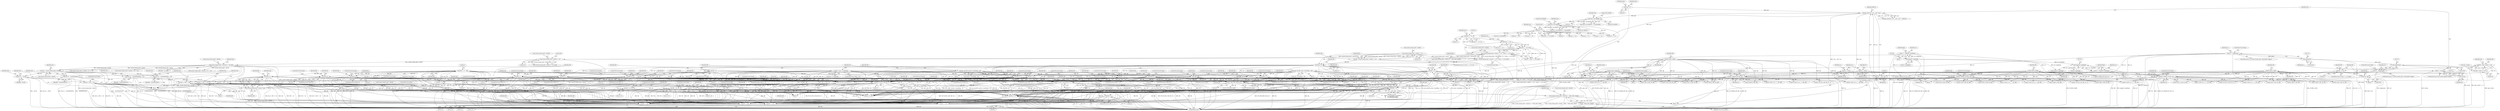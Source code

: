digraph "0_linux_a8b0ca17b80e92faab46ee7179ba9e99ccb61233_42@API" {
"1001869" [label="(Call,current_thread_info()->xfsr[0] &= ~(FSR_CEXC_MASK))"];
"1001824" [label="(Call,current_thread_info()->xfsr[0] = xfsr)"];
"1001818" [label="(Call,xfsr |= (XR << 36))"];
"1001815" [label="(Call,xfsr &= ~0x3000000000UL)"];
"1001764" [label="(Call,xfsr = current_thread_info()->xfsr[0])"];
"1001045" [label="(Call,current_thread_info()->xfsr[0] &= ~0x1c000)"];
"1001030" [label="(Call,current_thread_info()->xfsr[0] >> 14)"];
"1000618" [label="(Call,current_thread_info()->xfsr[0] >> (30 + ((insn >> 10) & 0x6)))"];
"1000626" [label="(Call,(insn >> 10) & 0x6)"];
"1000627" [label="(Call,insn >> 10)"];
"1000602" [label="(Call,insn >> 11)"];
"1000570" [label="(Call,insn >> 5)"];
"1000560" [label="(Call,insn & 0xc1f80000)"];
"1000232" [label="(Call,insn & 0xc1f80000)"];
"1000222" [label="(Call,get_user(insn, (u32 __user *) pc))"];
"1000166" [label="(Call,insn = 0)"];
"1000224" [label="(Call,(u32 __user *) pc)"];
"1000215" [label="(Call,pc = (u32)pc)"];
"1000217" [label="(Call,(u32)pc)"];
"1000154" [label="(Call,pc = regs->tpc)"];
"1000608" [label="(Call,current_thread_info()->xfsr[0] >> 10)"];
"1001820" [label="(Call,XR << 36)"];
"1000815" [label="(Call,XR & 2)"];
"1000746" [label="(Call,(XR >> 2) ^ XR)"];
"1000747" [label="(Call,XR >> 2)"];
"1000737" [label="(Call,XR &= 0xf)"];
"1000734" [label="(Call,XR >>= 4)"];
"1000721" [label="(Call,XR = regs->tstate >> 32)"];
"1000723" [label="(Call,regs->tstate >> 32)"];
"1000654" [label="(Call,XR == 1)"];
"1000631" [label="(Call,XR &= 3)"];
"1000606" [label="(Call,XR = current_thread_info()->xfsr[0] >> 10)"];
"1000616" [label="(Call,XR = current_thread_info()->xfsr[0] >> (30 + ((insn >> 10) & 0x6)))"];
"1000761" [label="(Call,XR & 4)"];
"1000883" [label="(Call,get_user(XR, &win32->locals[freg - 16]))"];
"1000684" [label="(Call,XR & 2)"];
"1001734" [label="(Call,XR == 3)"];
"1001727" [label="(Call,FP_CMP_Q(XR, QB, QA, 3))"];
"1000947" [label="(Call,XR < 0)"];
"1000908" [label="(Call,get_user(XR, &win->locals[freg - 16]))"];
"1000856" [label="(Call,XR = regs->u_regs[freg])"];
"1000848" [label="(Call,XR = 0)"];
"1000657" [label="(Call,XR == 2)"];
"1000693" [label="(Call,XR == 2)"];
"1000938" [label="(Call,XR <= 0)"];
"1000788" [label="(Call,XR & 5)"];
"1000806" [label="(Call,XR & 8)"];
"1000675" [label="(Call,XR == 1)"];
"1000797" [label="(Call,XR & 1)"];
"1000702" [label="(Call,XR == 3)"];
"1000930" [label="(Call,!XR)"];
"1000771" [label="(Call,XR & 4)"];
"1000666" [label="(Call,XR & 1)"];
"1000193" [label="(Call,FP_DECL_Q(QB))"];
"1001230" [label="(Call,FP_UNPACK_QP (QB, rs2))"];
"1001020" [label="(Call,rs2 = NULL)"];
"1001188" [label="(Call,rs2 = (argp)&f->regs[freg])"];
"1001190" [label="(Call,(argp)&f->regs[freg])"];
"1001095" [label="(Call,(argp)&f->regs[freg])"];
"1001215" [label="(Call,rs2 = (argp)&zero)"];
"1001217" [label="(Call,(argp)&zero)"];
"1001122" [label="(Call,(argp)&zero)"];
"1001133" [label="(Call,FP_UNPACK_QP (QA, rs1))"];
"1000191" [label="(Call,FP_DECL_Q(QA))"];
"1001120" [label="(Call,rs1 = (argp)&zero)"];
"1001093" [label="(Call,rs1 = (argp)&f->regs[freg])"];
"1001016" [label="(Call,rs1 = NULL)"];
"1001634" [label="(Call,XR = rs2->d)"];
"1001601" [label="(Call,FP_TO_INT_D (XR, DB, 64, 1))"];
"1000187" [label="(Call,FP_DECL_D(DB))"];
"1001235" [label="(Call,FP_UNPACK_DP (DB, rs2))"];
"1001776" [label="(Call,XR = 2)"];
"1001608" [label="(Call,FP_TO_INT_Q (XR, QB, 64, 1))"];
"1001641" [label="(Call,XR = rs2->d)"];
"1001594" [label="(Call,FP_TO_INT_S (XR, SB, 64, 1))"];
"1000181" [label="(Call,FP_DECL_S(SB))"];
"1001240" [label="(Call,FP_UNPACK_SP (SB, rs2))"];
"1001627" [label="(Call,XR = rs2->d)"];
"1001772" [label="(Call,XR == -1)"];
"1001774" [label="(Call,-1)"];
"1001808" [label="(Call,xfsr |= (XR << 34))"];
"1001805" [label="(Call,xfsr &= ~0xc00000000UL)"];
"1001810" [label="(Call,XR << 34)"];
"1001798" [label="(Call,xfsr |= (XR << 32))"];
"1001795" [label="(Call,xfsr &= ~0x300000000UL)"];
"1001800" [label="(Call,XR << 32)"];
"1001788" [label="(Call,xfsr |= (XR << 10))"];
"1001785" [label="(Call,xfsr &= ~0xc00)"];
"1001790" [label="(Call,XR << 10)"];
"1001875" [label="(Call,~(FSR_CEXC_MASK))"];
"1000187" [label="(Call,FP_DECL_D(DB))"];
"1000692" [label="(ControlStructure,if (XR == 2))"];
"1000801" [label="(Identifier,IR)"];
"1000563" [label="(Literal,0x81a80000)"];
"1000156" [label="(Call,regs->tpc)"];
"1000944" [label="(ControlStructure,break;)"];
"1001219" [label="(Call,&zero)"];
"1001811" [label="(Identifier,XR)"];
"1000168" [label="(Literal,0)"];
"1001803" [label="(ControlStructure,break;)"];
"1000858" [label="(Call,regs->u_regs[freg])"];
"1000953" [label="(ControlStructure,break;)"];
"1001766" [label="(Call,current_thread_info()->xfsr[0])"];
"1001823" [label="(ControlStructure,break;)"];
"1000774" [label="(Identifier,freg)"];
"1000655" [label="(Identifier,XR)"];
"1001879" [label="(Identifier,regs)"];
"1001809" [label="(Identifier,xfsr)"];
"1001264" [label="(Call,current_thread_info()->xfsr[0] |= (6 << 14))"];
"1001788" [label="(Call,xfsr |= (XR << 10))"];
"1001120" [label="(Call,rs1 = (argp)&zero)"];
"1000685" [label="(Identifier,XR)"];
"1001133" [label="(Call,FP_UNPACK_QP (QA, rs1))"];
"1001410" [label="(Call,FP_SUB_Q (QR, QA, QB))"];
"1000628" [label="(Identifier,insn)"];
"1000616" [label="(Call,XR = current_thread_info()->xfsr[0] >> (30 + ((insn >> 10) & 0x6)))"];
"1001063" [label="(Block,)"];
"1000235" [label="(Literal,0x81a00000)"];
"1001104" [label="(Identifier,flags)"];
"1000767" [label="(ControlStructure,break;)"];
"1000665" [label="(ControlStructure,if (XR & 1))"];
"1001608" [label="(Call,FP_TO_INT_Q (XR, QB, 64, 1))"];
"1000166" [label="(Call,insn = 0)"];
"1000654" [label="(Call,XR == 1)"];
"1001416" [label="(Call,FP_MUL_S (SR, SA, SB))"];
"1001786" [label="(Identifier,xfsr)"];
"1000559" [label="(Call,(insn & 0xc1f80000) == 0x81a80000)"];
"1000841" [label="(Call,insn >> 14)"];
"1000672" [label="(ControlStructure,break;)"];
"1001199" [label="(Identifier,flags)"];
"1000805" [label="(ControlStructure,if (XR & 8))"];
"1000708" [label="(ControlStructure,break;)"];
"1000790" [label="(Literal,5)"];
"1001634" [label="(Call,XR = rs2->d)"];
"1001741" [label="(Identifier,insn)"];
"1000639" [label="(Call,insn >> 14)"];
"1000931" [label="(Identifier,XR)"];
"1001134" [label="(Identifier,QA)"];
"1000182" [label="(Identifier,SB)"];
"1001070" [label="(Call,current_thread_info()->xfsr[0] |= (6 << 14))"];
"1000219" [label="(Identifier,pc)"];
"1001822" [label="(Literal,36)"];
"1001611" [label="(Literal,64)"];
"1000155" [label="(Identifier,pc)"];
"1000799" [label="(Literal,1)"];
"1000788" [label="(Call,XR & 5)"];
"1001870" [label="(Call,current_thread_info()->xfsr[0])"];
"1000867" [label="(Block,)"];
"1000676" [label="(Identifier,XR)"];
"1000607" [label="(Identifier,XR)"];
"1000631" [label="(Call,XR &= 3)"];
"1000601" [label="(Call,(insn >> 11) & 3)"];
"1000667" [label="(Identifier,XR)"];
"1001729" [label="(Identifier,QB)"];
"1000792" [label="(Identifier,IR)"];
"1000627" [label="(Call,insn >> 10)"];
"1001243" [label="(ControlStructure,break;)"];
"1001699" [label="(Call,FP_CONV (S, D, 1, 1, SR, DB))"];
"1000154" [label="(Call,pc = regs->tpc)"];
"1000683" [label="(ControlStructure,if (XR & 2))"];
"1000909" [label="(Identifier,XR)"];
"1000751" [label="(Literal,2)"];
"1001230" [label="(Call,FP_UNPACK_QP (QB, rs2))"];
"1001018" [label="(Identifier,NULL)"];
"1000569" [label="(Call,(insn >> 5) & 0x1ff)"];
"1000226" [label="(Identifier,pc)"];
"1001610" [label="(Identifier,QB)"];
"1001636" [label="(Call,rs2->d)"];
"1001121" [label="(Identifier,rs1)"];
"1000703" [label="(Identifier,XR)"];
"1001597" [label="(Literal,64)"];
"1001215" [label="(Call,rs2 = (argp)&zero)"];
"1001470" [label="(Call,FP_DIV_D (DR, DA, DB))"];
"1001017" [label="(Identifier,rs1)"];
"1000940" [label="(Literal,0)"];
"1001629" [label="(Call,rs2->d)"];
"1001734" [label="(Call,XR == 3)"];
"1000772" [label="(Identifier,XR)"];
"1001774" [label="(Call,-1)"];
"1001708" [label="(Call,FP_CONV (S, Q, 1, 2, SR, QB))"];
"1000629" [label="(Literal,10)"];
"1000681" [label="(ControlStructure,break;)"];
"1001189" [label="(Identifier,rs2)"];
"1000697" [label="(Identifier,IR)"];
"1001143" [label="(Call,FP_UNPACK_SP (SA, rs1))"];
"1001821" [label="(Identifier,XR)"];
"1001021" [label="(Identifier,rs2)"];
"1001643" [label="(Call,rs2->d)"];
"1000239" [label="(Call,insn >> 5)"];
"1000711" [label="(Call,insn >> 14)"];
"1000910" [label="(Call,&win->locals[freg - 16])"];
"1000224" [label="(Call,(u32 __user *) pc)"];
"1000161" [label="(Identifier,tstate)"];
"1001771" [label="(ControlStructure,if (XR == -1))"];
"1000570" [label="(Call,insn >> 5)"];
"1001606" [label="(ControlStructure,break;)"];
"1000561" [label="(Identifier,insn)"];
"1000762" [label="(Identifier,XR)"];
"1001242" [label="(Identifier,rs2)"];
"1001598" [label="(Literal,1)"];
"1001792" [label="(Literal,10)"];
"1000735" [label="(Identifier,XR)"];
"1001165" [label="(Call,current_thread_info()->xfsr[0] |= (6 << 14))"];
"1000951" [label="(Identifier,IR)"];
"1001237" [label="(Identifier,rs2)"];
"1001783" [label="(Block,)"];
"1000632" [label="(Identifier,XR)"];
"1001031" [label="(Call,current_thread_info()->xfsr[0])"];
"1001192" [label="(Call,&f->regs[freg])"];
"1001632" [label="(ControlStructure,break;)"];
"1001429" [label="(Call,FP_CONV (D, S, 1, 1, DB, SB))"];
"1000748" [label="(Identifier,XR)"];
"1000666" [label="(Call,XR & 1)"];
"1000657" [label="(Call,XR == 2)"];
"1001641" [label="(Call,XR = rs2->d)"];
"1001869" [label="(Call,current_thread_info()->xfsr[0] &= ~(FSR_CEXC_MASK))"];
"1001799" [label="(Identifier,xfsr)"];
"1000171" [label="(Identifier,type)"];
"1001793" [label="(ControlStructure,break;)"];
"1000694" [label="(Identifier,XR)"];
"1001800" [label="(Call,XR << 32)"];
"1000231" [label="(Call,(insn & 0xc1f80000) == 0x81a00000)"];
"1000933" [label="(Identifier,IR)"];
"1000690" [label="(ControlStructure,break;)"];
"1000919" [label="(Identifier,IR)"];
"1001831" [label="(ControlStructure,break;)"];
"1000736" [label="(Literal,4)"];
"1000796" [label="(ControlStructure,if (XR & 1))"];
"1000765" [label="(Identifier,IR)"];
"1001736" [label="(Literal,3)"];
"1001016" [label="(Call,rs1 = NULL)"];
"1001236" [label="(Identifier,DB)"];
"1001748" [label="(Call,FP_ISSIGNAN_Q(QB))"];
"1001122" [label="(Call,(argp)&zero)"];
"1000668" [label="(Literal,1)"];
"1001813" [label="(ControlStructure,break;)"];
"1000574" [label="(Block,)"];
"1000677" [label="(Literal,1)"];
"1000737" [label="(Call,XR &= 0xf)"];
"1001717" [label="(Call,FP_CONV (D, Q, 1, 2, DR, QB))"];
"1000845" [label="(ControlStructure,if (!freg))"];
"1000747" [label="(Call,XR >> 2)"];
"1001731" [label="(Literal,3)"];
"1001437" [label="(Call,FP_MUL_D (DR, DA, DB))"];
"1001380" [label="(Call,FP_ADD_S (SR, SA, SB))"];
"1000191" [label="(Call,FP_DECL_Q(QA))"];
"1000695" [label="(Literal,2)"];
"1000929" [label="(ControlStructure,if (!XR))"];
"1001599" [label="(ControlStructure,break;)"];
"1000675" [label="(Call,XR == 1)"];
"1000701" [label="(ControlStructure,if (XR == 3))"];
"1001216" [label="(Identifier,rs2)"];
"1000969" [label="(Call,current_thread_info()->xfsr[0] &= ~(FSR_CEXC_MASK))"];
"1000232" [label="(Call,insn & 0xc1f80000)"];
"1000812" [label="(ControlStructure,break;)"];
"1001217" [label="(Call,(argp)&zero)"];
"1000722" [label="(Identifier,XR)"];
"1001206" [label="(ControlStructure,if (!(current_thread_info()->fpsaved[0] & flags)))"];
"1000738" [label="(Identifier,XR)"];
"1001628" [label="(Identifier,XR)"];
"1001378" [label="(Block,)"];
"1000797" [label="(Call,XR & 1)"];
"1000807" [label="(Identifier,XR)"];
"1000949" [label="(Literal,0)"];
"1001824" [label="(Call,current_thread_info()->xfsr[0] = xfsr)"];
"1000656" [label="(Literal,1)"];
"1000188" [label="(Identifier,DB)"];
"1001764" [label="(Call,xfsr = current_thread_info()->xfsr[0])"];
"1000798" [label="(Identifier,XR)"];
"1000794" [label="(ControlStructure,break;)"];
"1001240" [label="(Call,FP_UNPACK_SP (SB, rs2))"];
"1000894" [label="(Block,)"];
"1001690" [label="(Call,FP_CONV (Q, D, 2, 1, QR, DB))"];
"1001450" [label="(Call,FP_CONV (Q, D, 2, 1, QB, DB))"];
"1001805" [label="(Call,xfsr &= ~0xc00000000UL)"];
"1000856" [label="(Call,XR = regs->u_regs[freg])"];
"1000730" [label="(Call,insn >> 5)"];
"1001136" [label="(ControlStructure,break;)"];
"1001238" [label="(ControlStructure,break;)"];
"1000848" [label="(Call,XR = 0)"];
"1000693" [label="(Call,XR == 2)"];
"1001672" [label="(Call,FP_CONV (D, S, 1, 1, DR, SB))"];
"1000194" [label="(Identifier,QB)"];
"1001228" [label="(Block,)"];
"1001806" [label="(Identifier,xfsr)"];
"1000849" [label="(Identifier,XR)"];
"1001820" [label="(Call,XR << 36)"];
"1001642" [label="(Identifier,XR)"];
"1001241" [label="(Identifier,SB)"];
"1000560" [label="(Call,insn & 0xc1f80000)"];
"1001727" [label="(Call,FP_CMP_Q(XR, QB, QA, 3))"];
"1001875" [label="(Call,~(FSR_CEXC_MASK))"];
"1000603" [label="(Identifier,insn)"];
"1000806" [label="(Call,XR & 8)"];
"1001135" [label="(Identifier,rs1)"];
"1000745" [label="(Call,((XR >> 2) ^ XR) & 2)"];
"1001773" [label="(Identifier,XR)"];
"1000939" [label="(Identifier,XR)"];
"1000217" [label="(Call,(u32)pc)"];
"1000702" [label="(Call,XR == 3)"];
"1000196" [label="(Identifier,QR)"];
"1000602" [label="(Call,insn >> 11)"];
"1001772" [label="(Call,XR == -1)"];
"1001776" [label="(Call,XR = 2)"];
"1001482" [label="(Call,FP_SQRT_S (SR, SB))"];
"1000908" [label="(Call,get_user(XR, &win->locals[freg - 16]))"];
"1001476" [label="(Call,FP_DIV_Q (QR, QA, QB))"];
"1000571" [label="(Identifier,insn)"];
"1001025" [label="(Identifier,rd)"];
"1001188" [label="(Call,rs2 = (argp)&f->regs[freg])"];
"1001055" [label="(Call,insn >> 14)"];
"1000771" [label="(Call,XR & 4)"];
"1001775" [label="(Literal,1)"];
"1001587" [label="(Call,FP_TO_INT_Q (IR, QB, 32, 1))"];
"1000935" [label="(ControlStructure,break;)"];
"1000624" [label="(Call,30 + ((insn >> 10) & 0x6))"];
"1001022" [label="(Identifier,NULL)"];
"1001735" [label="(Identifier,XR)"];
"1000773" [label="(Literal,4)"];
"1000573" [label="(Literal,0x1ff)"];
"1001095" [label="(Call,(argp)&f->regs[freg])"];
"1000808" [label="(Literal,8)"];
"1000215" [label="(Call,pc = (u32)pc)"];
"1000885" [label="(Call,&win32->locals[freg - 16])"];
"1000221" [label="(Call,get_user(insn, (u32 __user *) pc) != -EFAULT)"];
"1000763" [label="(Literal,4)"];
"1000630" [label="(Literal,0x6)"];
"1000803" [label="(ControlStructure,break;)"];
"1001613" [label="(ControlStructure,break;)"];
"1001785" [label="(Call,xfsr &= ~0xc00)"];
"1001830" [label="(Identifier,xfsr)"];
"1000760" [label="(ControlStructure,if (XR & 4))"];
"1001601" [label="(Call,FP_TO_INT_D (XR, DB, 64, 1))"];
"1000609" [label="(Call,current_thread_info()->xfsr[0])"];
"1001816" [label="(Identifier,xfsr)"];
"1000222" [label="(Call,get_user(insn, (u32 __user *) pc))"];
"1001840" [label="(Call,rd->d = XR)"];
"1000606" [label="(Call,XR = current_thread_info()->xfsr[0] >> 10)"];
"1000824" [label="(Call,insn >> 14)"];
"1000946" [label="(ControlStructure,if (XR < 0))"];
"1000721" [label="(Call,XR = regs->tstate >> 32)"];
"1001443" [label="(Call,FP_CONV (Q, D, 2, 1, QA, DA))"];
"1001728" [label="(Identifier,XR)"];
"1000674" [label="(ControlStructure,if (XR == 1))"];
"1000930" [label="(Call,!XR)"];
"1000659" [label="(Literal,2)"];
"1001404" [label="(Call,FP_SUB_D (DR, DA, DB))"];
"1001036" [label="(Literal,14)"];
"1000686" [label="(Literal,2)"];
"1000816" [label="(Identifier,XR)"];
"1001487" [label="(Call,FP_SQRT_D (DR, DB))"];
"1000688" [label="(Identifier,IR)"];
"1001808" [label="(Call,xfsr |= (XR << 34))"];
"1000815" [label="(Call,XR & 2)"];
"1001798" [label="(Call,xfsr |= (XR << 32))"];
"1001051" [label="(Identifier,~0x1c000)"];
"1001221" [label="(ControlStructure,break;)"];
"1000727" [label="(Literal,32)"];
"1001131" [label="(Block,)"];
"1000770" [label="(Call,(XR & 4) || freg)"];
"1000605" [label="(Literal,3)"];
"1001111" [label="(ControlStructure,if (!(current_thread_info()->fpsaved[0] & flags)))"];
"1001126" [label="(ControlStructure,break;)"];
"1001894" [label="(MethodReturn,int)"];
"1001602" [label="(Identifier,XR)"];
"1001029" [label="(Call,(current_thread_info()->xfsr[0] >> 14) & 0xf)"];
"1000817" [label="(Literal,2)"];
"1000234" [label="(Literal,0xc1f80000)"];
"1000948" [label="(Identifier,XR)"];
"1001458" [label="(Call,FP_MUL_Q (QR, QA, QB))"];
"1001796" [label="(Identifier,xfsr)"];
"1001000" [label="(Call,insn & 0x3e00001f)"];
"1001797" [label="(Identifier,~0x300000000UL)"];
"1001492" [label="(Call,FP_SQRT_Q (QR, QB))"];
"1000635" [label="(Identifier,IR)"];
"1001097" [label="(Call,&f->regs[freg])"];
"1000741" [label="(Identifier,IR)"];
"1001573" [label="(Call,FP_TO_INT_S (IR, SB, 32, 1))"];
"1000852" [label="(ControlStructure,if (freg < 16))"];
"1001037" [label="(Literal,0xf)"];
"1001746" [label="(Call,FP_ISSIGNAN_Q(QA))"];
"1001138" [label="(Call,FP_UNPACK_DP (DA, rs1))"];
"1001807" [label="(Identifier,~0xc00000000UL)"];
"1000739" [label="(Literal,0xf)"];
"1000942" [label="(Identifier,IR)"];
"1001639" [label="(ControlStructure,break;)"];
"1000167" [label="(Identifier,insn)"];
"1000184" [label="(Identifier,SR)"];
"1000192" [label="(Identifier,QA)"];
"1001810" [label="(Call,XR << 34)"];
"1001818" [label="(Call,xfsr |= (XR << 36))"];
"1001046" [label="(Call,current_thread_info()->xfsr[0])"];
"1001762" [label="(Block,)"];
"1000728" [label="(ControlStructure,if ((insn >> 5) & 0x80))"];
"1001787" [label="(Identifier,~0xc00)"];
"1001231" [label="(Identifier,QB)"];
"1001094" [label="(Identifier,rs1)"];
"1001053" [label="(Identifier,freg)"];
"1000857" [label="(Identifier,XR)"];
"1000216" [label="(Identifier,pc)"];
"1000750" [label="(Identifier,XR)"];
"1001580" [label="(Call,FP_TO_INT_D (IR, DB, 32, 1))"];
"1001604" [label="(Literal,64)"];
"1001646" [label="(ControlStructure,break;)"];
"1001778" [label="(Literal,2)"];
"1000653" [label="(Call,XR == 1 || XR == 2)"];
"1001733" [label="(Call,XR == 3 &&\n\t\t\t    (((insn >> 5) & 0x1ff) == FCMPEQ ||\n\t\t\t     FP_ISSIGNAN_Q(QA) ||\n\t\t\t     FP_ISSIGNAN_Q(QB)))"];
"1001795" [label="(Call,xfsr &= ~0x300000000UL)"];
"1000746" [label="(Call,(XR >> 2) ^ XR)"];
"1001802" [label="(Literal,32)"];
"1001635" [label="(Identifier,XR)"];
"1000723" [label="(Call,regs->tstate >> 32)"];
"1001627" [label="(Call,XR = rs2->d)"];
"1000212" [label="(ControlStructure,if (test_thread_flag(TIF_32BIT)))"];
"1000761" [label="(Call,XR & 4)"];
"1000190" [label="(Identifier,DR)"];
"1001093" [label="(Call,rs1 = (argp)&f->regs[freg])"];
"1000956" [label="(Call,insn >> 10)"];
"1000749" [label="(Literal,2)"];
"1000562" [label="(Literal,0xc1f80000)"];
"1000614" [label="(Literal,10)"];
"1001791" [label="(Identifier,XR)"];
"1000937" [label="(ControlStructure,if (XR <= 0))"];
"1000706" [label="(Identifier,IR)"];
"1001045" [label="(Call,current_thread_info()->xfsr[0] &= ~0x1c000)"];
"1001124" [label="(Call,&zero)"];
"1000223" [label="(Identifier,insn)"];
"1001398" [label="(Call,FP_SUB_S (SR, SA, SB))"];
"1000821" [label="(ControlStructure,break;)"];
"1001781" [label="(Identifier,freg)"];
"1001815" [label="(Call,xfsr &= ~0x3000000000UL)"];
"1001730" [label="(Identifier,QA)"];
"1000699" [label="(ControlStructure,break;)"];
"1000814" [label="(ControlStructure,if (XR & 2))"];
"1001289" [label="(Call,(argp)&f->regs[freg])"];
"1000599" [label="(ControlStructure,if (!((insn >> 11) & 3)))"];
"1001612" [label="(Literal,1)"];
"1000731" [label="(Identifier,insn)"];
"1001464" [label="(Call,FP_DIV_S (SR, SA, SB))"];
"1000617" [label="(Identifier,XR)"];
"1000658" [label="(Identifier,XR)"];
"1001232" [label="(Identifier,rs2)"];
"1001777" [label="(Identifier,XR)"];
"1000604" [label="(Literal,11)"];
"1001825" [label="(Call,current_thread_info()->xfsr[0])"];
"1001876" [label="(Identifier,FSR_CEXC_MASK)"];
"1001817" [label="(Identifier,~0x3000000000UL)"];
"1000810" [label="(Identifier,IR)"];
"1000193" [label="(Call,FP_DECL_Q(QB))"];
"1000938" [label="(Call,XR <= 0)"];
"1000884" [label="(Identifier,XR)"];
"1000734" [label="(Call,XR >>= 4)"];
"1001681" [label="(Call,FP_CONV (Q, S, 2, 1, QR, SB))"];
"1000670" [label="(Identifier,IR)"];
"1000819" [label="(Identifier,IR)"];
"1000619" [label="(Call,current_thread_info()->xfsr[0])"];
"1001158" [label="(Block,)"];
"1000684" [label="(Call,XR & 2)"];
"1000233" [label="(Identifier,insn)"];
"1001190" [label="(Call,(argp)&f->regs[freg])"];
"1001595" [label="(Identifier,XR)"];
"1000572" [label="(Literal,5)"];
"1000633" [label="(Literal,3)"];
"1000704" [label="(Literal,3)"];
"1001594" [label="(Call,FP_TO_INT_S (XR, SB, 64, 1))"];
"1001386" [label="(Call,FP_ADD_D (DR, DA, DB))"];
"1000850" [label="(Literal,0)"];
"1000883" [label="(Call,get_user(XR, &win32->locals[freg - 16]))"];
"1001801" [label="(Identifier,XR)"];
"1000787" [label="(ControlStructure,if (XR & 5))"];
"1001596" [label="(Identifier,SB)"];
"1000789" [label="(Identifier,XR)"];
"1001789" [label="(Identifier,xfsr)"];
"1000679" [label="(Identifier,IR)"];
"1001609" [label="(Identifier,XR)"];
"1001030" [label="(Call,current_thread_info()->xfsr[0] >> 14)"];
"1001233" [label="(ControlStructure,break;)"];
"1001392" [label="(Call,FP_ADD_Q (QR, QA, QB))"];
"1001790" [label="(Call,XR << 10)"];
"1001812" [label="(Literal,34)"];
"1000615" [label="(ControlStructure,else)"];
"1001014" [label="(Block,)"];
"1000181" [label="(Call,FP_DECL_S(SB))"];
"1000608" [label="(Call,current_thread_info()->xfsr[0] >> 10)"];
"1001020" [label="(Call,rs2 = NULL)"];
"1001819" [label="(Identifier,xfsr)"];
"1001235" [label="(Call,FP_UNPACK_DP (DB, rs2))"];
"1001765" [label="(Identifier,xfsr)"];
"1000152" [label="(Block,)"];
"1001605" [label="(Literal,1)"];
"1000947" [label="(Call,XR < 0)"];
"1000618" [label="(Call,current_thread_info()->xfsr[0] >> (30 + ((insn >> 10) & 0x6)))"];
"1000626" [label="(Call,(insn >> 10) & 0x6)"];
"1000724" [label="(Call,regs->tstate)"];
"1000228" [label="(Identifier,EFAULT)"];
"1001603" [label="(Identifier,DB)"];
"1001869" -> "1001014"  [label="AST: "];
"1001869" -> "1001875"  [label="CFG: "];
"1001870" -> "1001869"  [label="AST: "];
"1001875" -> "1001869"  [label="AST: "];
"1001879" -> "1001869"  [label="CFG: "];
"1001869" -> "1001894"  [label="DDG: current_thread_info()->xfsr[0]"];
"1001869" -> "1001894"  [label="DDG: ~(FSR_CEXC_MASK)"];
"1001869" -> "1001894"  [label="DDG: current_thread_info()->xfsr[0] &= ~(FSR_CEXC_MASK)"];
"1001824" -> "1001869"  [label="DDG: current_thread_info()->xfsr[0]"];
"1001045" -> "1001869"  [label="DDG: current_thread_info()->xfsr[0]"];
"1001875" -> "1001869"  [label="DDG: FSR_CEXC_MASK"];
"1001824" -> "1001762"  [label="AST: "];
"1001824" -> "1001830"  [label="CFG: "];
"1001825" -> "1001824"  [label="AST: "];
"1001830" -> "1001824"  [label="AST: "];
"1001831" -> "1001824"  [label="CFG: "];
"1001824" -> "1001894"  [label="DDG: xfsr"];
"1001824" -> "1001894"  [label="DDG: current_thread_info()->xfsr[0]"];
"1001818" -> "1001824"  [label="DDG: xfsr"];
"1001808" -> "1001824"  [label="DDG: xfsr"];
"1001764" -> "1001824"  [label="DDG: xfsr"];
"1001798" -> "1001824"  [label="DDG: xfsr"];
"1001788" -> "1001824"  [label="DDG: xfsr"];
"1001818" -> "1001783"  [label="AST: "];
"1001818" -> "1001820"  [label="CFG: "];
"1001819" -> "1001818"  [label="AST: "];
"1001820" -> "1001818"  [label="AST: "];
"1001823" -> "1001818"  [label="CFG: "];
"1001818" -> "1001894"  [label="DDG: xfsr"];
"1001818" -> "1001894"  [label="DDG: XR << 36"];
"1001818" -> "1001894"  [label="DDG: xfsr |= (XR << 36)"];
"1001815" -> "1001818"  [label="DDG: xfsr"];
"1001820" -> "1001818"  [label="DDG: XR"];
"1001820" -> "1001818"  [label="DDG: 36"];
"1001815" -> "1001783"  [label="AST: "];
"1001815" -> "1001817"  [label="CFG: "];
"1001816" -> "1001815"  [label="AST: "];
"1001817" -> "1001815"  [label="AST: "];
"1001819" -> "1001815"  [label="CFG: "];
"1001815" -> "1001894"  [label="DDG: xfsr &= ~0x3000000000UL"];
"1001815" -> "1001894"  [label="DDG: ~0x3000000000UL"];
"1001764" -> "1001815"  [label="DDG: xfsr"];
"1001764" -> "1001762"  [label="AST: "];
"1001764" -> "1001766"  [label="CFG: "];
"1001765" -> "1001764"  [label="AST: "];
"1001766" -> "1001764"  [label="AST: "];
"1001773" -> "1001764"  [label="CFG: "];
"1001764" -> "1001894"  [label="DDG: current_thread_info()->xfsr[0]"];
"1001045" -> "1001764"  [label="DDG: current_thread_info()->xfsr[0]"];
"1001764" -> "1001785"  [label="DDG: xfsr"];
"1001764" -> "1001795"  [label="DDG: xfsr"];
"1001764" -> "1001805"  [label="DDG: xfsr"];
"1001045" -> "1001014"  [label="AST: "];
"1001045" -> "1001051"  [label="CFG: "];
"1001046" -> "1001045"  [label="AST: "];
"1001051" -> "1001045"  [label="AST: "];
"1001053" -> "1001045"  [label="CFG: "];
"1001045" -> "1001894"  [label="DDG: ~0x1c000"];
"1001045" -> "1001894"  [label="DDG: current_thread_info()->xfsr[0] &= ~0x1c000"];
"1001045" -> "1001894"  [label="DDG: current_thread_info()->xfsr[0]"];
"1001030" -> "1001045"  [label="DDG: current_thread_info()->xfsr[0]"];
"1001045" -> "1001070"  [label="DDG: current_thread_info()->xfsr[0]"];
"1001045" -> "1001165"  [label="DDG: current_thread_info()->xfsr[0]"];
"1001045" -> "1001264"  [label="DDG: current_thread_info()->xfsr[0]"];
"1001030" -> "1001029"  [label="AST: "];
"1001030" -> "1001036"  [label="CFG: "];
"1001031" -> "1001030"  [label="AST: "];
"1001036" -> "1001030"  [label="AST: "];
"1001037" -> "1001030"  [label="CFG: "];
"1001030" -> "1001894"  [label="DDG: current_thread_info()->xfsr[0]"];
"1001030" -> "1001029"  [label="DDG: current_thread_info()->xfsr[0]"];
"1001030" -> "1001029"  [label="DDG: 14"];
"1000618" -> "1001030"  [label="DDG: current_thread_info()->xfsr[0]"];
"1000608" -> "1001030"  [label="DDG: current_thread_info()->xfsr[0]"];
"1000618" -> "1000616"  [label="AST: "];
"1000618" -> "1000624"  [label="CFG: "];
"1000619" -> "1000618"  [label="AST: "];
"1000624" -> "1000618"  [label="AST: "];
"1000616" -> "1000618"  [label="CFG: "];
"1000618" -> "1001894"  [label="DDG: 30 + ((insn >> 10) & 0x6)"];
"1000618" -> "1001894"  [label="DDG: current_thread_info()->xfsr[0]"];
"1000618" -> "1000616"  [label="DDG: current_thread_info()->xfsr[0]"];
"1000618" -> "1000616"  [label="DDG: 30 + ((insn >> 10) & 0x6)"];
"1000626" -> "1000618"  [label="DDG: insn >> 10"];
"1000626" -> "1000618"  [label="DDG: 0x6"];
"1000618" -> "1000969"  [label="DDG: current_thread_info()->xfsr[0]"];
"1000626" -> "1000624"  [label="AST: "];
"1000626" -> "1000630"  [label="CFG: "];
"1000627" -> "1000626"  [label="AST: "];
"1000630" -> "1000626"  [label="AST: "];
"1000624" -> "1000626"  [label="CFG: "];
"1000626" -> "1001894"  [label="DDG: insn >> 10"];
"1000626" -> "1000624"  [label="DDG: insn >> 10"];
"1000626" -> "1000624"  [label="DDG: 0x6"];
"1000627" -> "1000626"  [label="DDG: insn"];
"1000627" -> "1000626"  [label="DDG: 10"];
"1000627" -> "1000629"  [label="CFG: "];
"1000628" -> "1000627"  [label="AST: "];
"1000629" -> "1000627"  [label="AST: "];
"1000630" -> "1000627"  [label="CFG: "];
"1000602" -> "1000627"  [label="DDG: insn"];
"1000627" -> "1000639"  [label="DDG: insn"];
"1000602" -> "1000601"  [label="AST: "];
"1000602" -> "1000604"  [label="CFG: "];
"1000603" -> "1000602"  [label="AST: "];
"1000604" -> "1000602"  [label="AST: "];
"1000605" -> "1000602"  [label="CFG: "];
"1000602" -> "1000601"  [label="DDG: insn"];
"1000602" -> "1000601"  [label="DDG: 11"];
"1000570" -> "1000602"  [label="DDG: insn"];
"1000602" -> "1000639"  [label="DDG: insn"];
"1000570" -> "1000569"  [label="AST: "];
"1000570" -> "1000572"  [label="CFG: "];
"1000571" -> "1000570"  [label="AST: "];
"1000572" -> "1000570"  [label="AST: "];
"1000573" -> "1000570"  [label="CFG: "];
"1000570" -> "1001894"  [label="DDG: insn"];
"1000570" -> "1000569"  [label="DDG: insn"];
"1000570" -> "1000569"  [label="DDG: 5"];
"1000560" -> "1000570"  [label="DDG: insn"];
"1000570" -> "1000711"  [label="DDG: insn"];
"1000570" -> "1000730"  [label="DDG: insn"];
"1000570" -> "1000824"  [label="DDG: insn"];
"1000570" -> "1000841"  [label="DDG: insn"];
"1000570" -> "1000956"  [label="DDG: insn"];
"1000570" -> "1001000"  [label="DDG: insn"];
"1000570" -> "1001055"  [label="DDG: insn"];
"1000560" -> "1000559"  [label="AST: "];
"1000560" -> "1000562"  [label="CFG: "];
"1000561" -> "1000560"  [label="AST: "];
"1000562" -> "1000560"  [label="AST: "];
"1000563" -> "1000560"  [label="CFG: "];
"1000560" -> "1001894"  [label="DDG: insn"];
"1000560" -> "1000559"  [label="DDG: insn"];
"1000560" -> "1000559"  [label="DDG: 0xc1f80000"];
"1000232" -> "1000560"  [label="DDG: insn"];
"1000560" -> "1001055"  [label="DDG: insn"];
"1000232" -> "1000231"  [label="AST: "];
"1000232" -> "1000234"  [label="CFG: "];
"1000233" -> "1000232"  [label="AST: "];
"1000234" -> "1000232"  [label="AST: "];
"1000235" -> "1000232"  [label="CFG: "];
"1000232" -> "1000231"  [label="DDG: insn"];
"1000232" -> "1000231"  [label="DDG: 0xc1f80000"];
"1000222" -> "1000232"  [label="DDG: insn"];
"1000232" -> "1000239"  [label="DDG: insn"];
"1000222" -> "1000221"  [label="AST: "];
"1000222" -> "1000224"  [label="CFG: "];
"1000223" -> "1000222"  [label="AST: "];
"1000224" -> "1000222"  [label="AST: "];
"1000228" -> "1000222"  [label="CFG: "];
"1000222" -> "1001894"  [label="DDG: insn"];
"1000222" -> "1001894"  [label="DDG: (u32 __user *) pc"];
"1000222" -> "1000221"  [label="DDG: insn"];
"1000222" -> "1000221"  [label="DDG: (u32 __user *) pc"];
"1000166" -> "1000222"  [label="DDG: insn"];
"1000224" -> "1000222"  [label="DDG: pc"];
"1000222" -> "1001055"  [label="DDG: insn"];
"1000166" -> "1000152"  [label="AST: "];
"1000166" -> "1000168"  [label="CFG: "];
"1000167" -> "1000166"  [label="AST: "];
"1000168" -> "1000166"  [label="AST: "];
"1000171" -> "1000166"  [label="CFG: "];
"1000224" -> "1000226"  [label="CFG: "];
"1000225" -> "1000224"  [label="AST: "];
"1000226" -> "1000224"  [label="AST: "];
"1000224" -> "1001894"  [label="DDG: pc"];
"1000215" -> "1000224"  [label="DDG: pc"];
"1000154" -> "1000224"  [label="DDG: pc"];
"1000215" -> "1000212"  [label="AST: "];
"1000215" -> "1000217"  [label="CFG: "];
"1000216" -> "1000215"  [label="AST: "];
"1000217" -> "1000215"  [label="AST: "];
"1000223" -> "1000215"  [label="CFG: "];
"1000215" -> "1001894"  [label="DDG: (u32)pc"];
"1000217" -> "1000215"  [label="DDG: pc"];
"1000217" -> "1000219"  [label="CFG: "];
"1000218" -> "1000217"  [label="AST: "];
"1000219" -> "1000217"  [label="AST: "];
"1000154" -> "1000217"  [label="DDG: pc"];
"1000154" -> "1000152"  [label="AST: "];
"1000154" -> "1000156"  [label="CFG: "];
"1000155" -> "1000154"  [label="AST: "];
"1000156" -> "1000154"  [label="AST: "];
"1000161" -> "1000154"  [label="CFG: "];
"1000154" -> "1001894"  [label="DDG: regs->tpc"];
"1000608" -> "1000606"  [label="AST: "];
"1000608" -> "1000614"  [label="CFG: "];
"1000609" -> "1000608"  [label="AST: "];
"1000614" -> "1000608"  [label="AST: "];
"1000606" -> "1000608"  [label="CFG: "];
"1000608" -> "1001894"  [label="DDG: current_thread_info()->xfsr[0]"];
"1000608" -> "1000606"  [label="DDG: current_thread_info()->xfsr[0]"];
"1000608" -> "1000606"  [label="DDG: 10"];
"1000608" -> "1000969"  [label="DDG: current_thread_info()->xfsr[0]"];
"1001820" -> "1001822"  [label="CFG: "];
"1001821" -> "1001820"  [label="AST: "];
"1001822" -> "1001820"  [label="AST: "];
"1001820" -> "1001894"  [label="DDG: XR"];
"1000815" -> "1001820"  [label="DDG: XR"];
"1000654" -> "1001820"  [label="DDG: XR"];
"1000761" -> "1001820"  [label="DDG: XR"];
"1000883" -> "1001820"  [label="DDG: XR"];
"1000684" -> "1001820"  [label="DDG: XR"];
"1001734" -> "1001820"  [label="DDG: XR"];
"1000746" -> "1001820"  [label="DDG: XR"];
"1000947" -> "1001820"  [label="DDG: XR"];
"1000657" -> "1001820"  [label="DDG: XR"];
"1001634" -> "1001820"  [label="DDG: XR"];
"1000856" -> "1001820"  [label="DDG: XR"];
"1000938" -> "1001820"  [label="DDG: XR"];
"1000788" -> "1001820"  [label="DDG: XR"];
"1000806" -> "1001820"  [label="DDG: XR"];
"1000848" -> "1001820"  [label="DDG: XR"];
"1000675" -> "1001820"  [label="DDG: XR"];
"1001601" -> "1001820"  [label="DDG: XR"];
"1000631" -> "1001820"  [label="DDG: XR"];
"1001776" -> "1001820"  [label="DDG: XR"];
"1001608" -> "1001820"  [label="DDG: XR"];
"1000693" -> "1001820"  [label="DDG: XR"];
"1001641" -> "1001820"  [label="DDG: XR"];
"1000797" -> "1001820"  [label="DDG: XR"];
"1000702" -> "1001820"  [label="DDG: XR"];
"1001594" -> "1001820"  [label="DDG: XR"];
"1000930" -> "1001820"  [label="DDG: XR"];
"1000771" -> "1001820"  [label="DDG: XR"];
"1001627" -> "1001820"  [label="DDG: XR"];
"1001772" -> "1001820"  [label="DDG: XR"];
"1000908" -> "1001820"  [label="DDG: XR"];
"1000666" -> "1001820"  [label="DDG: XR"];
"1000815" -> "1000814"  [label="AST: "];
"1000815" -> "1000817"  [label="CFG: "];
"1000816" -> "1000815"  [label="AST: "];
"1000817" -> "1000815"  [label="AST: "];
"1000819" -> "1000815"  [label="CFG: "];
"1000821" -> "1000815"  [label="CFG: "];
"1000815" -> "1001894"  [label="DDG: XR"];
"1000815" -> "1001894"  [label="DDG: XR & 2"];
"1000746" -> "1000815"  [label="DDG: XR"];
"1000815" -> "1001594"  [label="DDG: XR"];
"1000815" -> "1001601"  [label="DDG: XR"];
"1000815" -> "1001608"  [label="DDG: XR"];
"1000815" -> "1001727"  [label="DDG: XR"];
"1000815" -> "1001772"  [label="DDG: XR"];
"1000815" -> "1001790"  [label="DDG: XR"];
"1000815" -> "1001800"  [label="DDG: XR"];
"1000815" -> "1001810"  [label="DDG: XR"];
"1000815" -> "1001840"  [label="DDG: XR"];
"1000746" -> "1000745"  [label="AST: "];
"1000746" -> "1000750"  [label="CFG: "];
"1000747" -> "1000746"  [label="AST: "];
"1000750" -> "1000746"  [label="AST: "];
"1000751" -> "1000746"  [label="CFG: "];
"1000746" -> "1001894"  [label="DDG: XR >> 2"];
"1000746" -> "1001894"  [label="DDG: XR"];
"1000746" -> "1000745"  [label="DDG: XR >> 2"];
"1000746" -> "1000745"  [label="DDG: XR"];
"1000747" -> "1000746"  [label="DDG: XR"];
"1000747" -> "1000746"  [label="DDG: 2"];
"1000746" -> "1000761"  [label="DDG: XR"];
"1000746" -> "1000771"  [label="DDG: XR"];
"1000746" -> "1000788"  [label="DDG: XR"];
"1000746" -> "1000797"  [label="DDG: XR"];
"1000746" -> "1000806"  [label="DDG: XR"];
"1000746" -> "1001594"  [label="DDG: XR"];
"1000746" -> "1001601"  [label="DDG: XR"];
"1000746" -> "1001608"  [label="DDG: XR"];
"1000746" -> "1001727"  [label="DDG: XR"];
"1000746" -> "1001772"  [label="DDG: XR"];
"1000746" -> "1001790"  [label="DDG: XR"];
"1000746" -> "1001800"  [label="DDG: XR"];
"1000746" -> "1001810"  [label="DDG: XR"];
"1000746" -> "1001840"  [label="DDG: XR"];
"1000747" -> "1000749"  [label="CFG: "];
"1000748" -> "1000747"  [label="AST: "];
"1000749" -> "1000747"  [label="AST: "];
"1000750" -> "1000747"  [label="CFG: "];
"1000737" -> "1000747"  [label="DDG: XR"];
"1000737" -> "1000574"  [label="AST: "];
"1000737" -> "1000739"  [label="CFG: "];
"1000738" -> "1000737"  [label="AST: "];
"1000739" -> "1000737"  [label="AST: "];
"1000741" -> "1000737"  [label="CFG: "];
"1000737" -> "1001894"  [label="DDG: XR &= 0xf"];
"1000734" -> "1000737"  [label="DDG: XR"];
"1000721" -> "1000737"  [label="DDG: XR"];
"1000734" -> "1000728"  [label="AST: "];
"1000734" -> "1000736"  [label="CFG: "];
"1000735" -> "1000734"  [label="AST: "];
"1000736" -> "1000734"  [label="AST: "];
"1000738" -> "1000734"  [label="CFG: "];
"1000734" -> "1001894"  [label="DDG: XR >>= 4"];
"1000721" -> "1000734"  [label="DDG: XR"];
"1000721" -> "1000574"  [label="AST: "];
"1000721" -> "1000723"  [label="CFG: "];
"1000722" -> "1000721"  [label="AST: "];
"1000723" -> "1000721"  [label="AST: "];
"1000731" -> "1000721"  [label="CFG: "];
"1000721" -> "1001894"  [label="DDG: regs->tstate >> 32"];
"1000723" -> "1000721"  [label="DDG: regs->tstate"];
"1000723" -> "1000721"  [label="DDG: 32"];
"1000723" -> "1000727"  [label="CFG: "];
"1000724" -> "1000723"  [label="AST: "];
"1000727" -> "1000723"  [label="AST: "];
"1000723" -> "1001894"  [label="DDG: regs->tstate"];
"1000654" -> "1000653"  [label="AST: "];
"1000654" -> "1000656"  [label="CFG: "];
"1000655" -> "1000654"  [label="AST: "];
"1000656" -> "1000654"  [label="AST: "];
"1000658" -> "1000654"  [label="CFG: "];
"1000653" -> "1000654"  [label="CFG: "];
"1000654" -> "1001894"  [label="DDG: XR"];
"1000654" -> "1000653"  [label="DDG: XR"];
"1000654" -> "1000653"  [label="DDG: 1"];
"1000631" -> "1000654"  [label="DDG: XR"];
"1000654" -> "1000657"  [label="DDG: XR"];
"1000654" -> "1001594"  [label="DDG: XR"];
"1000654" -> "1001601"  [label="DDG: XR"];
"1000654" -> "1001608"  [label="DDG: XR"];
"1000654" -> "1001727"  [label="DDG: XR"];
"1000654" -> "1001772"  [label="DDG: XR"];
"1000654" -> "1001790"  [label="DDG: XR"];
"1000654" -> "1001800"  [label="DDG: XR"];
"1000654" -> "1001810"  [label="DDG: XR"];
"1000654" -> "1001840"  [label="DDG: XR"];
"1000631" -> "1000574"  [label="AST: "];
"1000631" -> "1000633"  [label="CFG: "];
"1000632" -> "1000631"  [label="AST: "];
"1000633" -> "1000631"  [label="AST: "];
"1000635" -> "1000631"  [label="CFG: "];
"1000631" -> "1001894"  [label="DDG: XR"];
"1000631" -> "1001894"  [label="DDG: XR &= 3"];
"1000606" -> "1000631"  [label="DDG: XR"];
"1000616" -> "1000631"  [label="DDG: XR"];
"1000631" -> "1000666"  [label="DDG: XR"];
"1000631" -> "1000675"  [label="DDG: XR"];
"1000631" -> "1000684"  [label="DDG: XR"];
"1000631" -> "1000693"  [label="DDG: XR"];
"1000631" -> "1000702"  [label="DDG: XR"];
"1000631" -> "1001594"  [label="DDG: XR"];
"1000631" -> "1001601"  [label="DDG: XR"];
"1000631" -> "1001608"  [label="DDG: XR"];
"1000631" -> "1001727"  [label="DDG: XR"];
"1000631" -> "1001772"  [label="DDG: XR"];
"1000631" -> "1001790"  [label="DDG: XR"];
"1000631" -> "1001800"  [label="DDG: XR"];
"1000631" -> "1001810"  [label="DDG: XR"];
"1000631" -> "1001840"  [label="DDG: XR"];
"1000606" -> "1000599"  [label="AST: "];
"1000607" -> "1000606"  [label="AST: "];
"1000632" -> "1000606"  [label="CFG: "];
"1000606" -> "1001894"  [label="DDG: current_thread_info()->xfsr[0] >> 10"];
"1000616" -> "1000615"  [label="AST: "];
"1000617" -> "1000616"  [label="AST: "];
"1000632" -> "1000616"  [label="CFG: "];
"1000616" -> "1001894"  [label="DDG: current_thread_info()->xfsr[0] >> (30 + ((insn >> 10) & 0x6))"];
"1000761" -> "1000760"  [label="AST: "];
"1000761" -> "1000763"  [label="CFG: "];
"1000762" -> "1000761"  [label="AST: "];
"1000763" -> "1000761"  [label="AST: "];
"1000765" -> "1000761"  [label="CFG: "];
"1000767" -> "1000761"  [label="CFG: "];
"1000761" -> "1001894"  [label="DDG: XR"];
"1000761" -> "1001894"  [label="DDG: XR & 4"];
"1000761" -> "1001594"  [label="DDG: XR"];
"1000761" -> "1001601"  [label="DDG: XR"];
"1000761" -> "1001608"  [label="DDG: XR"];
"1000761" -> "1001727"  [label="DDG: XR"];
"1000761" -> "1001772"  [label="DDG: XR"];
"1000761" -> "1001790"  [label="DDG: XR"];
"1000761" -> "1001800"  [label="DDG: XR"];
"1000761" -> "1001810"  [label="DDG: XR"];
"1000761" -> "1001840"  [label="DDG: XR"];
"1000883" -> "1000867"  [label="AST: "];
"1000883" -> "1000885"  [label="CFG: "];
"1000884" -> "1000883"  [label="AST: "];
"1000885" -> "1000883"  [label="AST: "];
"1000919" -> "1000883"  [label="CFG: "];
"1000883" -> "1001894"  [label="DDG: get_user(XR, &win32->locals[freg - 16])"];
"1000883" -> "1001894"  [label="DDG: XR"];
"1000883" -> "1001894"  [label="DDG: &win32->locals[freg - 16]"];
"1000883" -> "1000930"  [label="DDG: XR"];
"1000883" -> "1000938"  [label="DDG: XR"];
"1000883" -> "1000947"  [label="DDG: XR"];
"1000883" -> "1001594"  [label="DDG: XR"];
"1000883" -> "1001601"  [label="DDG: XR"];
"1000883" -> "1001608"  [label="DDG: XR"];
"1000883" -> "1001727"  [label="DDG: XR"];
"1000883" -> "1001772"  [label="DDG: XR"];
"1000883" -> "1001790"  [label="DDG: XR"];
"1000883" -> "1001800"  [label="DDG: XR"];
"1000883" -> "1001810"  [label="DDG: XR"];
"1000883" -> "1001840"  [label="DDG: XR"];
"1000684" -> "1000683"  [label="AST: "];
"1000684" -> "1000686"  [label="CFG: "];
"1000685" -> "1000684"  [label="AST: "];
"1000686" -> "1000684"  [label="AST: "];
"1000688" -> "1000684"  [label="CFG: "];
"1000690" -> "1000684"  [label="CFG: "];
"1000684" -> "1001894"  [label="DDG: XR & 2"];
"1000684" -> "1001894"  [label="DDG: XR"];
"1000684" -> "1001594"  [label="DDG: XR"];
"1000684" -> "1001601"  [label="DDG: XR"];
"1000684" -> "1001608"  [label="DDG: XR"];
"1000684" -> "1001727"  [label="DDG: XR"];
"1000684" -> "1001772"  [label="DDG: XR"];
"1000684" -> "1001790"  [label="DDG: XR"];
"1000684" -> "1001800"  [label="DDG: XR"];
"1000684" -> "1001810"  [label="DDG: XR"];
"1000684" -> "1001840"  [label="DDG: XR"];
"1001734" -> "1001733"  [label="AST: "];
"1001734" -> "1001736"  [label="CFG: "];
"1001735" -> "1001734"  [label="AST: "];
"1001736" -> "1001734"  [label="AST: "];
"1001741" -> "1001734"  [label="CFG: "];
"1001733" -> "1001734"  [label="CFG: "];
"1001734" -> "1001894"  [label="DDG: XR"];
"1001734" -> "1001733"  [label="DDG: XR"];
"1001734" -> "1001733"  [label="DDG: 3"];
"1001727" -> "1001734"  [label="DDG: XR"];
"1001734" -> "1001772"  [label="DDG: XR"];
"1001734" -> "1001790"  [label="DDG: XR"];
"1001734" -> "1001800"  [label="DDG: XR"];
"1001734" -> "1001810"  [label="DDG: XR"];
"1001734" -> "1001840"  [label="DDG: XR"];
"1001727" -> "1001378"  [label="AST: "];
"1001727" -> "1001731"  [label="CFG: "];
"1001728" -> "1001727"  [label="AST: "];
"1001729" -> "1001727"  [label="AST: "];
"1001730" -> "1001727"  [label="AST: "];
"1001731" -> "1001727"  [label="AST: "];
"1001735" -> "1001727"  [label="CFG: "];
"1001727" -> "1001894"  [label="DDG: QA"];
"1001727" -> "1001894"  [label="DDG: QB"];
"1001727" -> "1001894"  [label="DDG: FP_CMP_Q(XR, QB, QA, 3)"];
"1000947" -> "1001727"  [label="DDG: XR"];
"1000657" -> "1001727"  [label="DDG: XR"];
"1000693" -> "1001727"  [label="DDG: XR"];
"1000856" -> "1001727"  [label="DDG: XR"];
"1000938" -> "1001727"  [label="DDG: XR"];
"1000788" -> "1001727"  [label="DDG: XR"];
"1000806" -> "1001727"  [label="DDG: XR"];
"1000848" -> "1001727"  [label="DDG: XR"];
"1000675" -> "1001727"  [label="DDG: XR"];
"1000797" -> "1001727"  [label="DDG: XR"];
"1000702" -> "1001727"  [label="DDG: XR"];
"1000930" -> "1001727"  [label="DDG: XR"];
"1000771" -> "1001727"  [label="DDG: XR"];
"1000908" -> "1001727"  [label="DDG: XR"];
"1000666" -> "1001727"  [label="DDG: XR"];
"1000193" -> "1001727"  [label="DDG: QB"];
"1001230" -> "1001727"  [label="DDG: QB"];
"1001133" -> "1001727"  [label="DDG: QA"];
"1000191" -> "1001727"  [label="DDG: QA"];
"1001727" -> "1001746"  [label="DDG: QA"];
"1001727" -> "1001748"  [label="DDG: QB"];
"1000947" -> "1000946"  [label="AST: "];
"1000947" -> "1000949"  [label="CFG: "];
"1000948" -> "1000947"  [label="AST: "];
"1000949" -> "1000947"  [label="AST: "];
"1000951" -> "1000947"  [label="CFG: "];
"1000953" -> "1000947"  [label="CFG: "];
"1000947" -> "1001894"  [label="DDG: XR"];
"1000947" -> "1001894"  [label="DDG: XR < 0"];
"1000908" -> "1000947"  [label="DDG: XR"];
"1000856" -> "1000947"  [label="DDG: XR"];
"1000848" -> "1000947"  [label="DDG: XR"];
"1000947" -> "1001594"  [label="DDG: XR"];
"1000947" -> "1001601"  [label="DDG: XR"];
"1000947" -> "1001608"  [label="DDG: XR"];
"1000947" -> "1001772"  [label="DDG: XR"];
"1000947" -> "1001790"  [label="DDG: XR"];
"1000947" -> "1001800"  [label="DDG: XR"];
"1000947" -> "1001810"  [label="DDG: XR"];
"1000947" -> "1001840"  [label="DDG: XR"];
"1000908" -> "1000894"  [label="AST: "];
"1000908" -> "1000910"  [label="CFG: "];
"1000909" -> "1000908"  [label="AST: "];
"1000910" -> "1000908"  [label="AST: "];
"1000919" -> "1000908"  [label="CFG: "];
"1000908" -> "1001894"  [label="DDG: get_user(XR, &win->locals[freg - 16])"];
"1000908" -> "1001894"  [label="DDG: &win->locals[freg - 16]"];
"1000908" -> "1001894"  [label="DDG: XR"];
"1000908" -> "1000930"  [label="DDG: XR"];
"1000908" -> "1000938"  [label="DDG: XR"];
"1000908" -> "1001594"  [label="DDG: XR"];
"1000908" -> "1001601"  [label="DDG: XR"];
"1000908" -> "1001608"  [label="DDG: XR"];
"1000908" -> "1001772"  [label="DDG: XR"];
"1000908" -> "1001790"  [label="DDG: XR"];
"1000908" -> "1001800"  [label="DDG: XR"];
"1000908" -> "1001810"  [label="DDG: XR"];
"1000908" -> "1001840"  [label="DDG: XR"];
"1000856" -> "1000852"  [label="AST: "];
"1000856" -> "1000858"  [label="CFG: "];
"1000857" -> "1000856"  [label="AST: "];
"1000858" -> "1000856"  [label="AST: "];
"1000919" -> "1000856"  [label="CFG: "];
"1000856" -> "1001894"  [label="DDG: regs->u_regs[freg]"];
"1000856" -> "1001894"  [label="DDG: XR"];
"1000856" -> "1000930"  [label="DDG: XR"];
"1000856" -> "1000938"  [label="DDG: XR"];
"1000856" -> "1001594"  [label="DDG: XR"];
"1000856" -> "1001601"  [label="DDG: XR"];
"1000856" -> "1001608"  [label="DDG: XR"];
"1000856" -> "1001772"  [label="DDG: XR"];
"1000856" -> "1001790"  [label="DDG: XR"];
"1000856" -> "1001800"  [label="DDG: XR"];
"1000856" -> "1001810"  [label="DDG: XR"];
"1000856" -> "1001840"  [label="DDG: XR"];
"1000848" -> "1000845"  [label="AST: "];
"1000848" -> "1000850"  [label="CFG: "];
"1000849" -> "1000848"  [label="AST: "];
"1000850" -> "1000848"  [label="AST: "];
"1000919" -> "1000848"  [label="CFG: "];
"1000848" -> "1001894"  [label="DDG: XR"];
"1000848" -> "1000930"  [label="DDG: XR"];
"1000848" -> "1000938"  [label="DDG: XR"];
"1000848" -> "1001594"  [label="DDG: XR"];
"1000848" -> "1001601"  [label="DDG: XR"];
"1000848" -> "1001608"  [label="DDG: XR"];
"1000848" -> "1001772"  [label="DDG: XR"];
"1000848" -> "1001790"  [label="DDG: XR"];
"1000848" -> "1001800"  [label="DDG: XR"];
"1000848" -> "1001810"  [label="DDG: XR"];
"1000848" -> "1001840"  [label="DDG: XR"];
"1000657" -> "1000653"  [label="AST: "];
"1000657" -> "1000659"  [label="CFG: "];
"1000658" -> "1000657"  [label="AST: "];
"1000659" -> "1000657"  [label="AST: "];
"1000653" -> "1000657"  [label="CFG: "];
"1000657" -> "1001894"  [label="DDG: XR"];
"1000657" -> "1000653"  [label="DDG: XR"];
"1000657" -> "1000653"  [label="DDG: 2"];
"1000657" -> "1001594"  [label="DDG: XR"];
"1000657" -> "1001601"  [label="DDG: XR"];
"1000657" -> "1001608"  [label="DDG: XR"];
"1000657" -> "1001772"  [label="DDG: XR"];
"1000657" -> "1001790"  [label="DDG: XR"];
"1000657" -> "1001800"  [label="DDG: XR"];
"1000657" -> "1001810"  [label="DDG: XR"];
"1000657" -> "1001840"  [label="DDG: XR"];
"1000693" -> "1000692"  [label="AST: "];
"1000693" -> "1000695"  [label="CFG: "];
"1000694" -> "1000693"  [label="AST: "];
"1000695" -> "1000693"  [label="AST: "];
"1000697" -> "1000693"  [label="CFG: "];
"1000699" -> "1000693"  [label="CFG: "];
"1000693" -> "1001894"  [label="DDG: XR == 2"];
"1000693" -> "1001894"  [label="DDG: XR"];
"1000693" -> "1001594"  [label="DDG: XR"];
"1000693" -> "1001601"  [label="DDG: XR"];
"1000693" -> "1001608"  [label="DDG: XR"];
"1000693" -> "1001772"  [label="DDG: XR"];
"1000693" -> "1001790"  [label="DDG: XR"];
"1000693" -> "1001800"  [label="DDG: XR"];
"1000693" -> "1001810"  [label="DDG: XR"];
"1000693" -> "1001840"  [label="DDG: XR"];
"1000938" -> "1000937"  [label="AST: "];
"1000938" -> "1000940"  [label="CFG: "];
"1000939" -> "1000938"  [label="AST: "];
"1000940" -> "1000938"  [label="AST: "];
"1000942" -> "1000938"  [label="CFG: "];
"1000944" -> "1000938"  [label="CFG: "];
"1000938" -> "1001894"  [label="DDG: XR"];
"1000938" -> "1001894"  [label="DDG: XR <= 0"];
"1000938" -> "1001594"  [label="DDG: XR"];
"1000938" -> "1001601"  [label="DDG: XR"];
"1000938" -> "1001608"  [label="DDG: XR"];
"1000938" -> "1001772"  [label="DDG: XR"];
"1000938" -> "1001790"  [label="DDG: XR"];
"1000938" -> "1001800"  [label="DDG: XR"];
"1000938" -> "1001810"  [label="DDG: XR"];
"1000938" -> "1001840"  [label="DDG: XR"];
"1000788" -> "1000787"  [label="AST: "];
"1000788" -> "1000790"  [label="CFG: "];
"1000789" -> "1000788"  [label="AST: "];
"1000790" -> "1000788"  [label="AST: "];
"1000792" -> "1000788"  [label="CFG: "];
"1000794" -> "1000788"  [label="CFG: "];
"1000788" -> "1001894"  [label="DDG: XR"];
"1000788" -> "1001894"  [label="DDG: XR & 5"];
"1000788" -> "1001594"  [label="DDG: XR"];
"1000788" -> "1001601"  [label="DDG: XR"];
"1000788" -> "1001608"  [label="DDG: XR"];
"1000788" -> "1001772"  [label="DDG: XR"];
"1000788" -> "1001790"  [label="DDG: XR"];
"1000788" -> "1001800"  [label="DDG: XR"];
"1000788" -> "1001810"  [label="DDG: XR"];
"1000788" -> "1001840"  [label="DDG: XR"];
"1000806" -> "1000805"  [label="AST: "];
"1000806" -> "1000808"  [label="CFG: "];
"1000807" -> "1000806"  [label="AST: "];
"1000808" -> "1000806"  [label="AST: "];
"1000810" -> "1000806"  [label="CFG: "];
"1000812" -> "1000806"  [label="CFG: "];
"1000806" -> "1001894"  [label="DDG: XR"];
"1000806" -> "1001894"  [label="DDG: XR & 8"];
"1000806" -> "1001594"  [label="DDG: XR"];
"1000806" -> "1001601"  [label="DDG: XR"];
"1000806" -> "1001608"  [label="DDG: XR"];
"1000806" -> "1001772"  [label="DDG: XR"];
"1000806" -> "1001790"  [label="DDG: XR"];
"1000806" -> "1001800"  [label="DDG: XR"];
"1000806" -> "1001810"  [label="DDG: XR"];
"1000806" -> "1001840"  [label="DDG: XR"];
"1000675" -> "1000674"  [label="AST: "];
"1000675" -> "1000677"  [label="CFG: "];
"1000676" -> "1000675"  [label="AST: "];
"1000677" -> "1000675"  [label="AST: "];
"1000679" -> "1000675"  [label="CFG: "];
"1000681" -> "1000675"  [label="CFG: "];
"1000675" -> "1001894"  [label="DDG: XR"];
"1000675" -> "1001894"  [label="DDG: XR == 1"];
"1000675" -> "1001594"  [label="DDG: XR"];
"1000675" -> "1001601"  [label="DDG: XR"];
"1000675" -> "1001608"  [label="DDG: XR"];
"1000675" -> "1001772"  [label="DDG: XR"];
"1000675" -> "1001790"  [label="DDG: XR"];
"1000675" -> "1001800"  [label="DDG: XR"];
"1000675" -> "1001810"  [label="DDG: XR"];
"1000675" -> "1001840"  [label="DDG: XR"];
"1000797" -> "1000796"  [label="AST: "];
"1000797" -> "1000799"  [label="CFG: "];
"1000798" -> "1000797"  [label="AST: "];
"1000799" -> "1000797"  [label="AST: "];
"1000801" -> "1000797"  [label="CFG: "];
"1000803" -> "1000797"  [label="CFG: "];
"1000797" -> "1001894"  [label="DDG: XR"];
"1000797" -> "1001894"  [label="DDG: XR & 1"];
"1000797" -> "1001594"  [label="DDG: XR"];
"1000797" -> "1001601"  [label="DDG: XR"];
"1000797" -> "1001608"  [label="DDG: XR"];
"1000797" -> "1001772"  [label="DDG: XR"];
"1000797" -> "1001790"  [label="DDG: XR"];
"1000797" -> "1001800"  [label="DDG: XR"];
"1000797" -> "1001810"  [label="DDG: XR"];
"1000797" -> "1001840"  [label="DDG: XR"];
"1000702" -> "1000701"  [label="AST: "];
"1000702" -> "1000704"  [label="CFG: "];
"1000703" -> "1000702"  [label="AST: "];
"1000704" -> "1000702"  [label="AST: "];
"1000706" -> "1000702"  [label="CFG: "];
"1000708" -> "1000702"  [label="CFG: "];
"1000702" -> "1001894"  [label="DDG: XR == 3"];
"1000702" -> "1001894"  [label="DDG: XR"];
"1000702" -> "1001594"  [label="DDG: XR"];
"1000702" -> "1001601"  [label="DDG: XR"];
"1000702" -> "1001608"  [label="DDG: XR"];
"1000702" -> "1001772"  [label="DDG: XR"];
"1000702" -> "1001790"  [label="DDG: XR"];
"1000702" -> "1001800"  [label="DDG: XR"];
"1000702" -> "1001810"  [label="DDG: XR"];
"1000702" -> "1001840"  [label="DDG: XR"];
"1000930" -> "1000929"  [label="AST: "];
"1000930" -> "1000931"  [label="CFG: "];
"1000931" -> "1000930"  [label="AST: "];
"1000933" -> "1000930"  [label="CFG: "];
"1000935" -> "1000930"  [label="CFG: "];
"1000930" -> "1001894"  [label="DDG: !XR"];
"1000930" -> "1001894"  [label="DDG: XR"];
"1000930" -> "1001594"  [label="DDG: XR"];
"1000930" -> "1001601"  [label="DDG: XR"];
"1000930" -> "1001608"  [label="DDG: XR"];
"1000930" -> "1001772"  [label="DDG: XR"];
"1000930" -> "1001790"  [label="DDG: XR"];
"1000930" -> "1001800"  [label="DDG: XR"];
"1000930" -> "1001810"  [label="DDG: XR"];
"1000930" -> "1001840"  [label="DDG: XR"];
"1000771" -> "1000770"  [label="AST: "];
"1000771" -> "1000773"  [label="CFG: "];
"1000772" -> "1000771"  [label="AST: "];
"1000773" -> "1000771"  [label="AST: "];
"1000774" -> "1000771"  [label="CFG: "];
"1000770" -> "1000771"  [label="CFG: "];
"1000771" -> "1001894"  [label="DDG: XR"];
"1000771" -> "1000770"  [label="DDG: XR"];
"1000771" -> "1000770"  [label="DDG: 4"];
"1000771" -> "1001594"  [label="DDG: XR"];
"1000771" -> "1001601"  [label="DDG: XR"];
"1000771" -> "1001608"  [label="DDG: XR"];
"1000771" -> "1001772"  [label="DDG: XR"];
"1000771" -> "1001790"  [label="DDG: XR"];
"1000771" -> "1001800"  [label="DDG: XR"];
"1000771" -> "1001810"  [label="DDG: XR"];
"1000771" -> "1001840"  [label="DDG: XR"];
"1000666" -> "1000665"  [label="AST: "];
"1000666" -> "1000668"  [label="CFG: "];
"1000667" -> "1000666"  [label="AST: "];
"1000668" -> "1000666"  [label="AST: "];
"1000670" -> "1000666"  [label="CFG: "];
"1000672" -> "1000666"  [label="CFG: "];
"1000666" -> "1001894"  [label="DDG: XR & 1"];
"1000666" -> "1001894"  [label="DDG: XR"];
"1000666" -> "1001594"  [label="DDG: XR"];
"1000666" -> "1001601"  [label="DDG: XR"];
"1000666" -> "1001608"  [label="DDG: XR"];
"1000666" -> "1001772"  [label="DDG: XR"];
"1000666" -> "1001790"  [label="DDG: XR"];
"1000666" -> "1001800"  [label="DDG: XR"];
"1000666" -> "1001810"  [label="DDG: XR"];
"1000666" -> "1001840"  [label="DDG: XR"];
"1000193" -> "1000152"  [label="AST: "];
"1000193" -> "1000194"  [label="CFG: "];
"1000194" -> "1000193"  [label="AST: "];
"1000196" -> "1000193"  [label="CFG: "];
"1000193" -> "1001894"  [label="DDG: QB"];
"1000193" -> "1001894"  [label="DDG: FP_DECL_Q(QB)"];
"1000193" -> "1001230"  [label="DDG: QB"];
"1000193" -> "1001392"  [label="DDG: QB"];
"1000193" -> "1001410"  [label="DDG: QB"];
"1000193" -> "1001450"  [label="DDG: QB"];
"1000193" -> "1001458"  [label="DDG: QB"];
"1000193" -> "1001476"  [label="DDG: QB"];
"1000193" -> "1001492"  [label="DDG: QB"];
"1000193" -> "1001587"  [label="DDG: QB"];
"1000193" -> "1001608"  [label="DDG: QB"];
"1000193" -> "1001708"  [label="DDG: QB"];
"1000193" -> "1001717"  [label="DDG: QB"];
"1001230" -> "1001228"  [label="AST: "];
"1001230" -> "1001232"  [label="CFG: "];
"1001231" -> "1001230"  [label="AST: "];
"1001232" -> "1001230"  [label="AST: "];
"1001233" -> "1001230"  [label="CFG: "];
"1001230" -> "1001894"  [label="DDG: rs2"];
"1001230" -> "1001894"  [label="DDG: FP_UNPACK_QP (QB, rs2)"];
"1001230" -> "1001894"  [label="DDG: QB"];
"1001020" -> "1001230"  [label="DDG: rs2"];
"1001188" -> "1001230"  [label="DDG: rs2"];
"1001215" -> "1001230"  [label="DDG: rs2"];
"1001230" -> "1001392"  [label="DDG: QB"];
"1001230" -> "1001410"  [label="DDG: QB"];
"1001230" -> "1001450"  [label="DDG: QB"];
"1001230" -> "1001458"  [label="DDG: QB"];
"1001230" -> "1001476"  [label="DDG: QB"];
"1001230" -> "1001492"  [label="DDG: QB"];
"1001230" -> "1001587"  [label="DDG: QB"];
"1001230" -> "1001608"  [label="DDG: QB"];
"1001230" -> "1001708"  [label="DDG: QB"];
"1001230" -> "1001717"  [label="DDG: QB"];
"1001020" -> "1001014"  [label="AST: "];
"1001020" -> "1001022"  [label="CFG: "];
"1001021" -> "1001020"  [label="AST: "];
"1001022" -> "1001020"  [label="AST: "];
"1001025" -> "1001020"  [label="CFG: "];
"1001020" -> "1001894"  [label="DDG: rs2"];
"1001020" -> "1001235"  [label="DDG: rs2"];
"1001020" -> "1001240"  [label="DDG: rs2"];
"1001188" -> "1001158"  [label="AST: "];
"1001188" -> "1001190"  [label="CFG: "];
"1001189" -> "1001188"  [label="AST: "];
"1001190" -> "1001188"  [label="AST: "];
"1001199" -> "1001188"  [label="CFG: "];
"1001188" -> "1001894"  [label="DDG: rs2"];
"1001188" -> "1001894"  [label="DDG: (argp)&f->regs[freg]"];
"1001190" -> "1001188"  [label="DDG: &f->regs[freg]"];
"1001188" -> "1001235"  [label="DDG: rs2"];
"1001188" -> "1001240"  [label="DDG: rs2"];
"1001190" -> "1001192"  [label="CFG: "];
"1001191" -> "1001190"  [label="AST: "];
"1001192" -> "1001190"  [label="AST: "];
"1001190" -> "1001894"  [label="DDG: &f->regs[freg]"];
"1001095" -> "1001190"  [label="DDG: &f->regs[freg]"];
"1001190" -> "1001289"  [label="DDG: &f->regs[freg]"];
"1001095" -> "1001093"  [label="AST: "];
"1001095" -> "1001097"  [label="CFG: "];
"1001096" -> "1001095"  [label="AST: "];
"1001097" -> "1001095"  [label="AST: "];
"1001093" -> "1001095"  [label="CFG: "];
"1001095" -> "1001894"  [label="DDG: &f->regs[freg]"];
"1001095" -> "1001093"  [label="DDG: &f->regs[freg]"];
"1001095" -> "1001289"  [label="DDG: &f->regs[freg]"];
"1001215" -> "1001206"  [label="AST: "];
"1001215" -> "1001217"  [label="CFG: "];
"1001216" -> "1001215"  [label="AST: "];
"1001217" -> "1001215"  [label="AST: "];
"1001221" -> "1001215"  [label="CFG: "];
"1001215" -> "1001894"  [label="DDG: rs2"];
"1001215" -> "1001894"  [label="DDG: (argp)&zero"];
"1001217" -> "1001215"  [label="DDG: &zero"];
"1001215" -> "1001235"  [label="DDG: rs2"];
"1001215" -> "1001240"  [label="DDG: rs2"];
"1001217" -> "1001219"  [label="CFG: "];
"1001218" -> "1001217"  [label="AST: "];
"1001219" -> "1001217"  [label="AST: "];
"1001217" -> "1001894"  [label="DDG: &zero"];
"1001122" -> "1001217"  [label="DDG: &zero"];
"1001122" -> "1001120"  [label="AST: "];
"1001122" -> "1001124"  [label="CFG: "];
"1001123" -> "1001122"  [label="AST: "];
"1001124" -> "1001122"  [label="AST: "];
"1001120" -> "1001122"  [label="CFG: "];
"1001122" -> "1001894"  [label="DDG: &zero"];
"1001122" -> "1001120"  [label="DDG: &zero"];
"1001133" -> "1001131"  [label="AST: "];
"1001133" -> "1001135"  [label="CFG: "];
"1001134" -> "1001133"  [label="AST: "];
"1001135" -> "1001133"  [label="AST: "];
"1001136" -> "1001133"  [label="CFG: "];
"1001133" -> "1001894"  [label="DDG: QA"];
"1001133" -> "1001894"  [label="DDG: rs1"];
"1001133" -> "1001894"  [label="DDG: FP_UNPACK_QP (QA, rs1)"];
"1000191" -> "1001133"  [label="DDG: QA"];
"1001120" -> "1001133"  [label="DDG: rs1"];
"1001093" -> "1001133"  [label="DDG: rs1"];
"1001016" -> "1001133"  [label="DDG: rs1"];
"1001133" -> "1001392"  [label="DDG: QA"];
"1001133" -> "1001410"  [label="DDG: QA"];
"1001133" -> "1001443"  [label="DDG: QA"];
"1001133" -> "1001458"  [label="DDG: QA"];
"1001133" -> "1001476"  [label="DDG: QA"];
"1000191" -> "1000152"  [label="AST: "];
"1000191" -> "1000192"  [label="CFG: "];
"1000192" -> "1000191"  [label="AST: "];
"1000194" -> "1000191"  [label="CFG: "];
"1000191" -> "1001894"  [label="DDG: FP_DECL_Q(QA)"];
"1000191" -> "1001894"  [label="DDG: QA"];
"1000191" -> "1001392"  [label="DDG: QA"];
"1000191" -> "1001410"  [label="DDG: QA"];
"1000191" -> "1001443"  [label="DDG: QA"];
"1000191" -> "1001458"  [label="DDG: QA"];
"1000191" -> "1001476"  [label="DDG: QA"];
"1001120" -> "1001111"  [label="AST: "];
"1001121" -> "1001120"  [label="AST: "];
"1001126" -> "1001120"  [label="CFG: "];
"1001120" -> "1001894"  [label="DDG: rs1"];
"1001120" -> "1001894"  [label="DDG: (argp)&zero"];
"1001120" -> "1001138"  [label="DDG: rs1"];
"1001120" -> "1001143"  [label="DDG: rs1"];
"1001093" -> "1001063"  [label="AST: "];
"1001094" -> "1001093"  [label="AST: "];
"1001104" -> "1001093"  [label="CFG: "];
"1001093" -> "1001894"  [label="DDG: rs1"];
"1001093" -> "1001894"  [label="DDG: (argp)&f->regs[freg]"];
"1001093" -> "1001138"  [label="DDG: rs1"];
"1001093" -> "1001143"  [label="DDG: rs1"];
"1001016" -> "1001014"  [label="AST: "];
"1001016" -> "1001018"  [label="CFG: "];
"1001017" -> "1001016"  [label="AST: "];
"1001018" -> "1001016"  [label="AST: "];
"1001021" -> "1001016"  [label="CFG: "];
"1001016" -> "1001894"  [label="DDG: rs1"];
"1001016" -> "1001138"  [label="DDG: rs1"];
"1001016" -> "1001143"  [label="DDG: rs1"];
"1001634" -> "1001378"  [label="AST: "];
"1001634" -> "1001636"  [label="CFG: "];
"1001635" -> "1001634"  [label="AST: "];
"1001636" -> "1001634"  [label="AST: "];
"1001639" -> "1001634"  [label="CFG: "];
"1001634" -> "1001894"  [label="DDG: rs2->d"];
"1001634" -> "1001894"  [label="DDG: XR"];
"1001634" -> "1001772"  [label="DDG: XR"];
"1001634" -> "1001790"  [label="DDG: XR"];
"1001634" -> "1001800"  [label="DDG: XR"];
"1001634" -> "1001810"  [label="DDG: XR"];
"1001634" -> "1001840"  [label="DDG: XR"];
"1001601" -> "1001378"  [label="AST: "];
"1001601" -> "1001605"  [label="CFG: "];
"1001602" -> "1001601"  [label="AST: "];
"1001603" -> "1001601"  [label="AST: "];
"1001604" -> "1001601"  [label="AST: "];
"1001605" -> "1001601"  [label="AST: "];
"1001606" -> "1001601"  [label="CFG: "];
"1001601" -> "1001894"  [label="DDG: XR"];
"1001601" -> "1001894"  [label="DDG: DB"];
"1001601" -> "1001894"  [label="DDG: FP_TO_INT_D (XR, DB, 64, 1)"];
"1000187" -> "1001601"  [label="DDG: DB"];
"1001235" -> "1001601"  [label="DDG: DB"];
"1001601" -> "1001772"  [label="DDG: XR"];
"1001601" -> "1001790"  [label="DDG: XR"];
"1001601" -> "1001800"  [label="DDG: XR"];
"1001601" -> "1001810"  [label="DDG: XR"];
"1001601" -> "1001840"  [label="DDG: XR"];
"1000187" -> "1000152"  [label="AST: "];
"1000187" -> "1000188"  [label="CFG: "];
"1000188" -> "1000187"  [label="AST: "];
"1000190" -> "1000187"  [label="CFG: "];
"1000187" -> "1001894"  [label="DDG: DB"];
"1000187" -> "1001894"  [label="DDG: FP_DECL_D(DB)"];
"1000187" -> "1001235"  [label="DDG: DB"];
"1000187" -> "1001386"  [label="DDG: DB"];
"1000187" -> "1001404"  [label="DDG: DB"];
"1000187" -> "1001429"  [label="DDG: DB"];
"1000187" -> "1001437"  [label="DDG: DB"];
"1000187" -> "1001450"  [label="DDG: DB"];
"1000187" -> "1001470"  [label="DDG: DB"];
"1000187" -> "1001487"  [label="DDG: DB"];
"1000187" -> "1001580"  [label="DDG: DB"];
"1000187" -> "1001690"  [label="DDG: DB"];
"1000187" -> "1001699"  [label="DDG: DB"];
"1001235" -> "1001228"  [label="AST: "];
"1001235" -> "1001237"  [label="CFG: "];
"1001236" -> "1001235"  [label="AST: "];
"1001237" -> "1001235"  [label="AST: "];
"1001238" -> "1001235"  [label="CFG: "];
"1001235" -> "1001894"  [label="DDG: rs2"];
"1001235" -> "1001894"  [label="DDG: FP_UNPACK_DP (DB, rs2)"];
"1001235" -> "1001894"  [label="DDG: DB"];
"1001235" -> "1001386"  [label="DDG: DB"];
"1001235" -> "1001404"  [label="DDG: DB"];
"1001235" -> "1001429"  [label="DDG: DB"];
"1001235" -> "1001437"  [label="DDG: DB"];
"1001235" -> "1001450"  [label="DDG: DB"];
"1001235" -> "1001470"  [label="DDG: DB"];
"1001235" -> "1001487"  [label="DDG: DB"];
"1001235" -> "1001580"  [label="DDG: DB"];
"1001235" -> "1001690"  [label="DDG: DB"];
"1001235" -> "1001699"  [label="DDG: DB"];
"1001776" -> "1001771"  [label="AST: "];
"1001776" -> "1001778"  [label="CFG: "];
"1001777" -> "1001776"  [label="AST: "];
"1001778" -> "1001776"  [label="AST: "];
"1001781" -> "1001776"  [label="CFG: "];
"1001776" -> "1001894"  [label="DDG: XR"];
"1001776" -> "1001790"  [label="DDG: XR"];
"1001776" -> "1001800"  [label="DDG: XR"];
"1001776" -> "1001810"  [label="DDG: XR"];
"1001608" -> "1001378"  [label="AST: "];
"1001608" -> "1001612"  [label="CFG: "];
"1001609" -> "1001608"  [label="AST: "];
"1001610" -> "1001608"  [label="AST: "];
"1001611" -> "1001608"  [label="AST: "];
"1001612" -> "1001608"  [label="AST: "];
"1001613" -> "1001608"  [label="CFG: "];
"1001608" -> "1001894"  [label="DDG: QB"];
"1001608" -> "1001894"  [label="DDG: XR"];
"1001608" -> "1001894"  [label="DDG: FP_TO_INT_Q (XR, QB, 64, 1)"];
"1001608" -> "1001772"  [label="DDG: XR"];
"1001608" -> "1001790"  [label="DDG: XR"];
"1001608" -> "1001800"  [label="DDG: XR"];
"1001608" -> "1001810"  [label="DDG: XR"];
"1001608" -> "1001840"  [label="DDG: XR"];
"1001641" -> "1001378"  [label="AST: "];
"1001641" -> "1001643"  [label="CFG: "];
"1001642" -> "1001641"  [label="AST: "];
"1001643" -> "1001641"  [label="AST: "];
"1001646" -> "1001641"  [label="CFG: "];
"1001641" -> "1001894"  [label="DDG: rs2->d"];
"1001641" -> "1001894"  [label="DDG: XR"];
"1001641" -> "1001772"  [label="DDG: XR"];
"1001641" -> "1001790"  [label="DDG: XR"];
"1001641" -> "1001800"  [label="DDG: XR"];
"1001641" -> "1001810"  [label="DDG: XR"];
"1001641" -> "1001840"  [label="DDG: XR"];
"1001594" -> "1001378"  [label="AST: "];
"1001594" -> "1001598"  [label="CFG: "];
"1001595" -> "1001594"  [label="AST: "];
"1001596" -> "1001594"  [label="AST: "];
"1001597" -> "1001594"  [label="AST: "];
"1001598" -> "1001594"  [label="AST: "];
"1001599" -> "1001594"  [label="CFG: "];
"1001594" -> "1001894"  [label="DDG: SB"];
"1001594" -> "1001894"  [label="DDG: FP_TO_INT_S (XR, SB, 64, 1)"];
"1001594" -> "1001894"  [label="DDG: XR"];
"1000181" -> "1001594"  [label="DDG: SB"];
"1001240" -> "1001594"  [label="DDG: SB"];
"1001594" -> "1001772"  [label="DDG: XR"];
"1001594" -> "1001790"  [label="DDG: XR"];
"1001594" -> "1001800"  [label="DDG: XR"];
"1001594" -> "1001810"  [label="DDG: XR"];
"1001594" -> "1001840"  [label="DDG: XR"];
"1000181" -> "1000152"  [label="AST: "];
"1000181" -> "1000182"  [label="CFG: "];
"1000182" -> "1000181"  [label="AST: "];
"1000184" -> "1000181"  [label="CFG: "];
"1000181" -> "1001894"  [label="DDG: SB"];
"1000181" -> "1001894"  [label="DDG: FP_DECL_S(SB)"];
"1000181" -> "1001240"  [label="DDG: SB"];
"1000181" -> "1001380"  [label="DDG: SB"];
"1000181" -> "1001398"  [label="DDG: SB"];
"1000181" -> "1001416"  [label="DDG: SB"];
"1000181" -> "1001429"  [label="DDG: SB"];
"1000181" -> "1001464"  [label="DDG: SB"];
"1000181" -> "1001482"  [label="DDG: SB"];
"1000181" -> "1001573"  [label="DDG: SB"];
"1000181" -> "1001672"  [label="DDG: SB"];
"1000181" -> "1001681"  [label="DDG: SB"];
"1001240" -> "1001228"  [label="AST: "];
"1001240" -> "1001242"  [label="CFG: "];
"1001241" -> "1001240"  [label="AST: "];
"1001242" -> "1001240"  [label="AST: "];
"1001243" -> "1001240"  [label="CFG: "];
"1001240" -> "1001894"  [label="DDG: SB"];
"1001240" -> "1001894"  [label="DDG: rs2"];
"1001240" -> "1001894"  [label="DDG: FP_UNPACK_SP (SB, rs2)"];
"1001240" -> "1001380"  [label="DDG: SB"];
"1001240" -> "1001398"  [label="DDG: SB"];
"1001240" -> "1001416"  [label="DDG: SB"];
"1001240" -> "1001429"  [label="DDG: SB"];
"1001240" -> "1001464"  [label="DDG: SB"];
"1001240" -> "1001482"  [label="DDG: SB"];
"1001240" -> "1001573"  [label="DDG: SB"];
"1001240" -> "1001672"  [label="DDG: SB"];
"1001240" -> "1001681"  [label="DDG: SB"];
"1001627" -> "1001378"  [label="AST: "];
"1001627" -> "1001629"  [label="CFG: "];
"1001628" -> "1001627"  [label="AST: "];
"1001629" -> "1001627"  [label="AST: "];
"1001632" -> "1001627"  [label="CFG: "];
"1001627" -> "1001894"  [label="DDG: XR"];
"1001627" -> "1001894"  [label="DDG: rs2->d"];
"1001627" -> "1001772"  [label="DDG: XR"];
"1001627" -> "1001790"  [label="DDG: XR"];
"1001627" -> "1001800"  [label="DDG: XR"];
"1001627" -> "1001810"  [label="DDG: XR"];
"1001627" -> "1001840"  [label="DDG: XR"];
"1001772" -> "1001771"  [label="AST: "];
"1001772" -> "1001774"  [label="CFG: "];
"1001773" -> "1001772"  [label="AST: "];
"1001774" -> "1001772"  [label="AST: "];
"1001777" -> "1001772"  [label="CFG: "];
"1001781" -> "1001772"  [label="CFG: "];
"1001772" -> "1001894"  [label="DDG: XR == -1"];
"1001772" -> "1001894"  [label="DDG: -1"];
"1001772" -> "1001894"  [label="DDG: XR"];
"1001774" -> "1001772"  [label="DDG: 1"];
"1001772" -> "1001790"  [label="DDG: XR"];
"1001772" -> "1001800"  [label="DDG: XR"];
"1001772" -> "1001810"  [label="DDG: XR"];
"1001774" -> "1001775"  [label="CFG: "];
"1001775" -> "1001774"  [label="AST: "];
"1001808" -> "1001783"  [label="AST: "];
"1001808" -> "1001810"  [label="CFG: "];
"1001809" -> "1001808"  [label="AST: "];
"1001810" -> "1001808"  [label="AST: "];
"1001813" -> "1001808"  [label="CFG: "];
"1001808" -> "1001894"  [label="DDG: xfsr |= (XR << 34)"];
"1001808" -> "1001894"  [label="DDG: xfsr"];
"1001808" -> "1001894"  [label="DDG: XR << 34"];
"1001805" -> "1001808"  [label="DDG: xfsr"];
"1001810" -> "1001808"  [label="DDG: XR"];
"1001810" -> "1001808"  [label="DDG: 34"];
"1001805" -> "1001783"  [label="AST: "];
"1001805" -> "1001807"  [label="CFG: "];
"1001806" -> "1001805"  [label="AST: "];
"1001807" -> "1001805"  [label="AST: "];
"1001809" -> "1001805"  [label="CFG: "];
"1001805" -> "1001894"  [label="DDG: xfsr &= ~0xc00000000UL"];
"1001805" -> "1001894"  [label="DDG: ~0xc00000000UL"];
"1001810" -> "1001812"  [label="CFG: "];
"1001811" -> "1001810"  [label="AST: "];
"1001812" -> "1001810"  [label="AST: "];
"1001810" -> "1001894"  [label="DDG: XR"];
"1001798" -> "1001783"  [label="AST: "];
"1001798" -> "1001800"  [label="CFG: "];
"1001799" -> "1001798"  [label="AST: "];
"1001800" -> "1001798"  [label="AST: "];
"1001803" -> "1001798"  [label="CFG: "];
"1001798" -> "1001894"  [label="DDG: XR << 32"];
"1001798" -> "1001894"  [label="DDG: xfsr |= (XR << 32)"];
"1001798" -> "1001894"  [label="DDG: xfsr"];
"1001795" -> "1001798"  [label="DDG: xfsr"];
"1001800" -> "1001798"  [label="DDG: XR"];
"1001800" -> "1001798"  [label="DDG: 32"];
"1001795" -> "1001783"  [label="AST: "];
"1001795" -> "1001797"  [label="CFG: "];
"1001796" -> "1001795"  [label="AST: "];
"1001797" -> "1001795"  [label="AST: "];
"1001799" -> "1001795"  [label="CFG: "];
"1001795" -> "1001894"  [label="DDG: ~0x300000000UL"];
"1001795" -> "1001894"  [label="DDG: xfsr &= ~0x300000000UL"];
"1001800" -> "1001802"  [label="CFG: "];
"1001801" -> "1001800"  [label="AST: "];
"1001802" -> "1001800"  [label="AST: "];
"1001800" -> "1001894"  [label="DDG: XR"];
"1001788" -> "1001783"  [label="AST: "];
"1001788" -> "1001790"  [label="CFG: "];
"1001789" -> "1001788"  [label="AST: "];
"1001790" -> "1001788"  [label="AST: "];
"1001793" -> "1001788"  [label="CFG: "];
"1001788" -> "1001894"  [label="DDG: XR << 10"];
"1001788" -> "1001894"  [label="DDG: xfsr"];
"1001788" -> "1001894"  [label="DDG: xfsr |= (XR << 10)"];
"1001785" -> "1001788"  [label="DDG: xfsr"];
"1001790" -> "1001788"  [label="DDG: XR"];
"1001790" -> "1001788"  [label="DDG: 10"];
"1001785" -> "1001783"  [label="AST: "];
"1001785" -> "1001787"  [label="CFG: "];
"1001786" -> "1001785"  [label="AST: "];
"1001787" -> "1001785"  [label="AST: "];
"1001789" -> "1001785"  [label="CFG: "];
"1001785" -> "1001894"  [label="DDG: ~0xc00"];
"1001785" -> "1001894"  [label="DDG: xfsr &= ~0xc00"];
"1001790" -> "1001792"  [label="CFG: "];
"1001791" -> "1001790"  [label="AST: "];
"1001792" -> "1001790"  [label="AST: "];
"1001790" -> "1001894"  [label="DDG: XR"];
"1001875" -> "1001876"  [label="CFG: "];
"1001876" -> "1001875"  [label="AST: "];
"1001875" -> "1001894"  [label="DDG: FSR_CEXC_MASK"];
}
